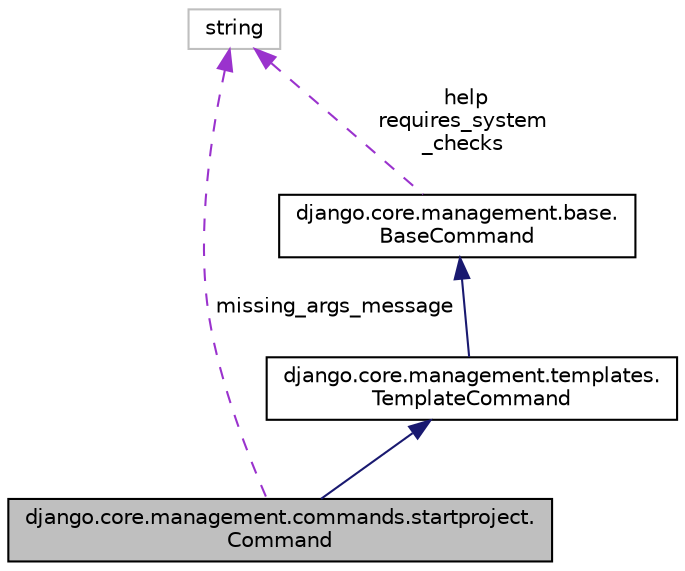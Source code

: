 digraph "django.core.management.commands.startproject.Command"
{
 // LATEX_PDF_SIZE
  edge [fontname="Helvetica",fontsize="10",labelfontname="Helvetica",labelfontsize="10"];
  node [fontname="Helvetica",fontsize="10",shape=record];
  Node1 [label="django.core.management.commands.startproject.\lCommand",height=0.2,width=0.4,color="black", fillcolor="grey75", style="filled", fontcolor="black",tooltip=" "];
  Node2 -> Node1 [dir="back",color="midnightblue",fontsize="10",style="solid",fontname="Helvetica"];
  Node2 [label="django.core.management.templates.\lTemplateCommand",height=0.2,width=0.4,color="black", fillcolor="white", style="filled",URL="$d1/dd1/classdjango_1_1core_1_1management_1_1templates_1_1_template_command.html",tooltip=" "];
  Node3 -> Node2 [dir="back",color="midnightblue",fontsize="10",style="solid",fontname="Helvetica"];
  Node3 [label="django.core.management.base.\lBaseCommand",height=0.2,width=0.4,color="black", fillcolor="white", style="filled",URL="$db/da3/classdjango_1_1core_1_1management_1_1base_1_1_base_command.html",tooltip=" "];
  Node4 -> Node3 [dir="back",color="darkorchid3",fontsize="10",style="dashed",label=" help\nrequires_system\l_checks" ,fontname="Helvetica"];
  Node4 [label="string",height=0.2,width=0.4,color="grey75", fillcolor="white", style="filled",tooltip=" "];
  Node4 -> Node1 [dir="back",color="darkorchid3",fontsize="10",style="dashed",label=" missing_args_message" ,fontname="Helvetica"];
}
